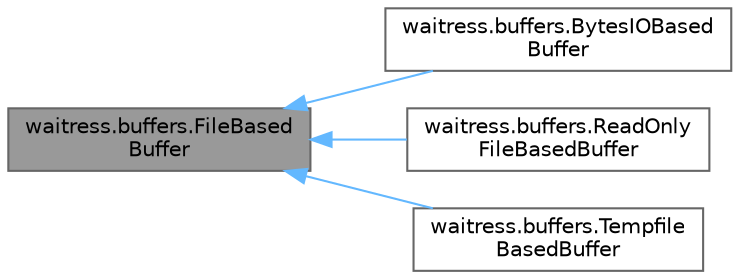 digraph "waitress.buffers.FileBasedBuffer"
{
 // LATEX_PDF_SIZE
  bgcolor="transparent";
  edge [fontname=Helvetica,fontsize=10,labelfontname=Helvetica,labelfontsize=10];
  node [fontname=Helvetica,fontsize=10,shape=box,height=0.2,width=0.4];
  rankdir="LR";
  Node1 [id="Node000001",label="waitress.buffers.FileBased\lBuffer",height=0.2,width=0.4,color="gray40", fillcolor="grey60", style="filled", fontcolor="black",tooltip=" "];
  Node1 -> Node2 [id="edge1_Node000001_Node000002",dir="back",color="steelblue1",style="solid",tooltip=" "];
  Node2 [id="Node000002",label="waitress.buffers.BytesIOBased\lBuffer",height=0.2,width=0.4,color="gray40", fillcolor="white", style="filled",URL="$classwaitress_1_1buffers_1_1_bytes_i_o_based_buffer.html",tooltip=" "];
  Node1 -> Node3 [id="edge2_Node000001_Node000003",dir="back",color="steelblue1",style="solid",tooltip=" "];
  Node3 [id="Node000003",label="waitress.buffers.ReadOnly\lFileBasedBuffer",height=0.2,width=0.4,color="gray40", fillcolor="white", style="filled",URL="$classwaitress_1_1buffers_1_1_read_only_file_based_buffer.html",tooltip=" "];
  Node1 -> Node4 [id="edge3_Node000001_Node000004",dir="back",color="steelblue1",style="solid",tooltip=" "];
  Node4 [id="Node000004",label="waitress.buffers.Tempfile\lBasedBuffer",height=0.2,width=0.4,color="gray40", fillcolor="white", style="filled",URL="$classwaitress_1_1buffers_1_1_tempfile_based_buffer.html",tooltip=" "];
}
